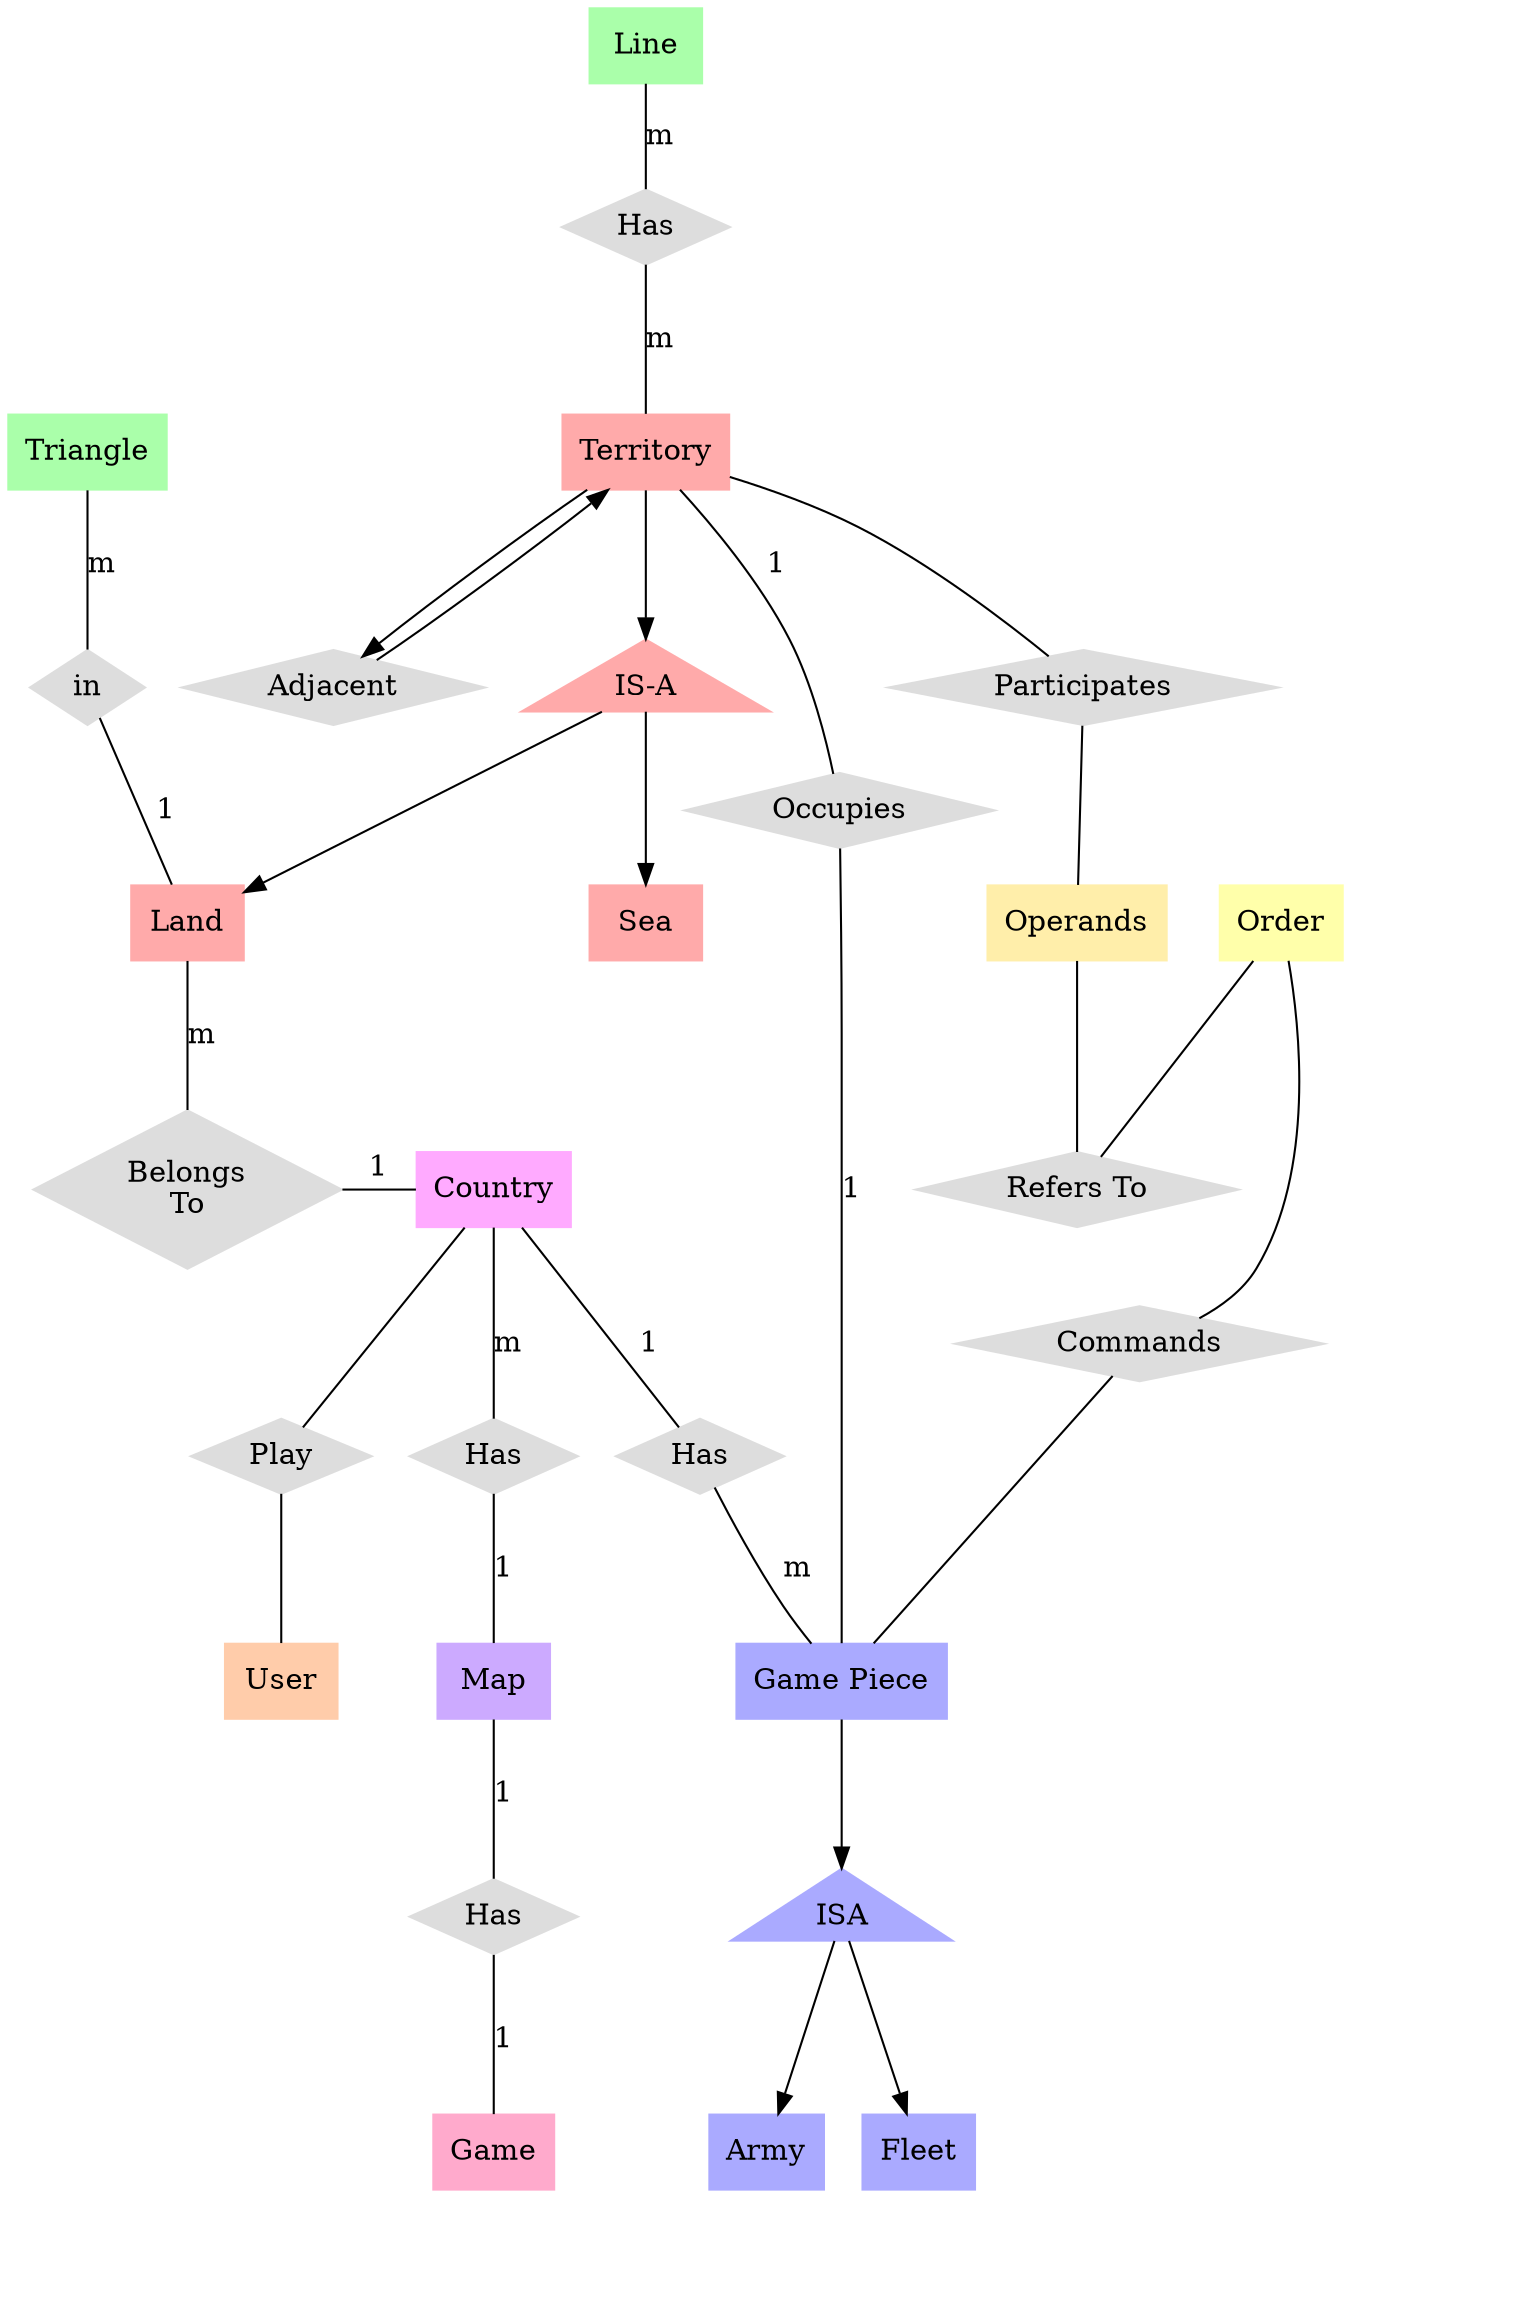 digraph structs{
    GamePiece[shape=rect, label="Game Piece", style=filled, color="#aaaaff"];
    
    Occupies[shape=diamond, style=filled, color="#dddddd"];
    Commands[shape=diamond, style=filled, color="#dddddd"];
    
    Territory[shape=rect, style=filled, color="#ffaaaa"];
    
    refers_to[label="Refers To", shape=diamond, style=filled, color="#dddddd"];
    
    Map[shape=rect, style=filled, color="#ccaaff"];
    
    Sea[shape=rect, style=filled, color="#ffaaaa"];
    Land[shape=rect, style=filled, color="#ffaaaa"];
    Has[shape=diamond, style=filled, color="#dddddd"];
    
    linehave[shape=diamond, style=filled, color="#dddddd", label="Has"];
    User[shape=rect, style=filled, color="#ffccaa"];
    Game[shape=rect, style=filled, color="#ffaacc"];
    
    Line[shape=rect, style=filled, color="#aaffaa"];
    Triangle[shape=rect, style=filled, color="#aaffaa"];
    
    {
        rank=same;
        belongs_to[label="Belongs\nTo", shape=diamond, style=filled, color="#dddddd"];
        Country[shape=rect, style=filled, color="#ffaaff"];
    }
    
    {
        rank=same;
        Operands[shape=rect, style=filled, color="#ffeeaa"];
        Order[shape=rect, style=filled, color="#ffffaa"];
    }
    
    {
        rank=same;
        in[shape=diamond, style=filled, color="#dddddd"];
        Adjacent[shape=diamond, style=filled, color="#dddddd"];
        ISA[label="IS-A", shape=triangle, style=filled, color="#ffaaaa"];
        Participates[shape=diamond, style=filled, color="#dddddd"];
    }
    
    {
        rank=same;
        has1[shape=diamond, style=filled, color="#dddddd", label="Has"];
        has2[label="Has", shape=diamond, style=filled, color="#dddddd"];
        Play[shape=diamond, style=filled, color="#dddddd"];
    }
    
    {
        ss[label="", shape=none];
        ISA2[label="ISA", shape=triangle, style=filled, color="#aaaaff"];
        Fleet[shape=rect, style=filled, color="#aaaaff"];
        Army[shape=rect, style=filled, color="#aaaaff"];
    }

    {
        rank=same;
        tt[label="", shape=none];
    }
    
    {
        rank=same;
        uu[label="", shape=none];
    }

    {
        rank=same;
        vv[label="", shape=none];
    }
    
    {
        rank=same;
        vw[label="", shape=none];
    }
    
    {
        rank=same;
        ww[label="", shape=none];
    }

    {
        rank=same;
        xx[label="", shape=none];
    }
    
    {
        rank=same;
        yy[label="", shape=none];
    }

    {
        rank=same;
        zz[label="", shape=none];
        rank=sink;
    }
    
    edge[label="", arrowhead=none, color=white];
    ss->tt->uu->vv->vw->ww->xx->yy->zz;
    edge[color=black];
    
    edge[label="1", arrowhead=none];
    in->Land;
    Territory->Occupies;
    Country->has1;
    has2->Map;
    Occupies->GamePiece;
    Map->Has->Game;
    belongs_to->Country;
    
    edge[label="m", arrowhead=none];
    Line->linehave->Territory
    Triangle->in;
    Land->belongs_to;
    Country->has2;
    has1->GamePiece;

    edge[label="", arrowhead=normal];
    ISA->Sea;
    ISA->Land;
    Territory->ISA
    Territory->Adjacent;
    Adjacent->Territory;
    GamePiece->ISA2;
    ISA2->Fleet;
    ISA2->Army;
    
    edge[label="", arrowhead=none];
    Country->Play;
    Play->User;
    Territory->Participates;
    Participates->Operands;
    Operands->refers_to->Order->Commands->GamePiece;
}
